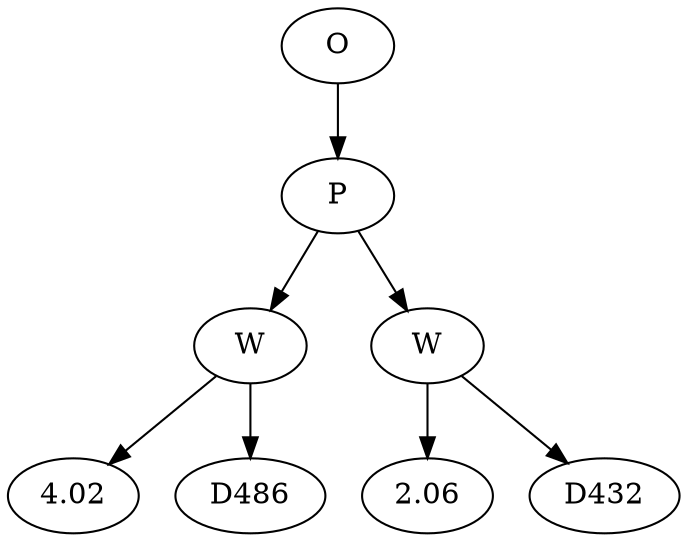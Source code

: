 // Tree
digraph {
	44634160 [label=O]
	44634161 [label=P]
	44634160 -> 44634161
	44634162 [label=W]
	44634161 -> 44634162
	44634163 [label=4.02]
	44634162 -> 44634163
	44634164 [label=D486]
	44634162 -> 44634164
	44634165 [label=W]
	44634161 -> 44634165
	44634166 [label=2.06]
	44634165 -> 44634166
	44634167 [label=D432]
	44634165 -> 44634167
}
